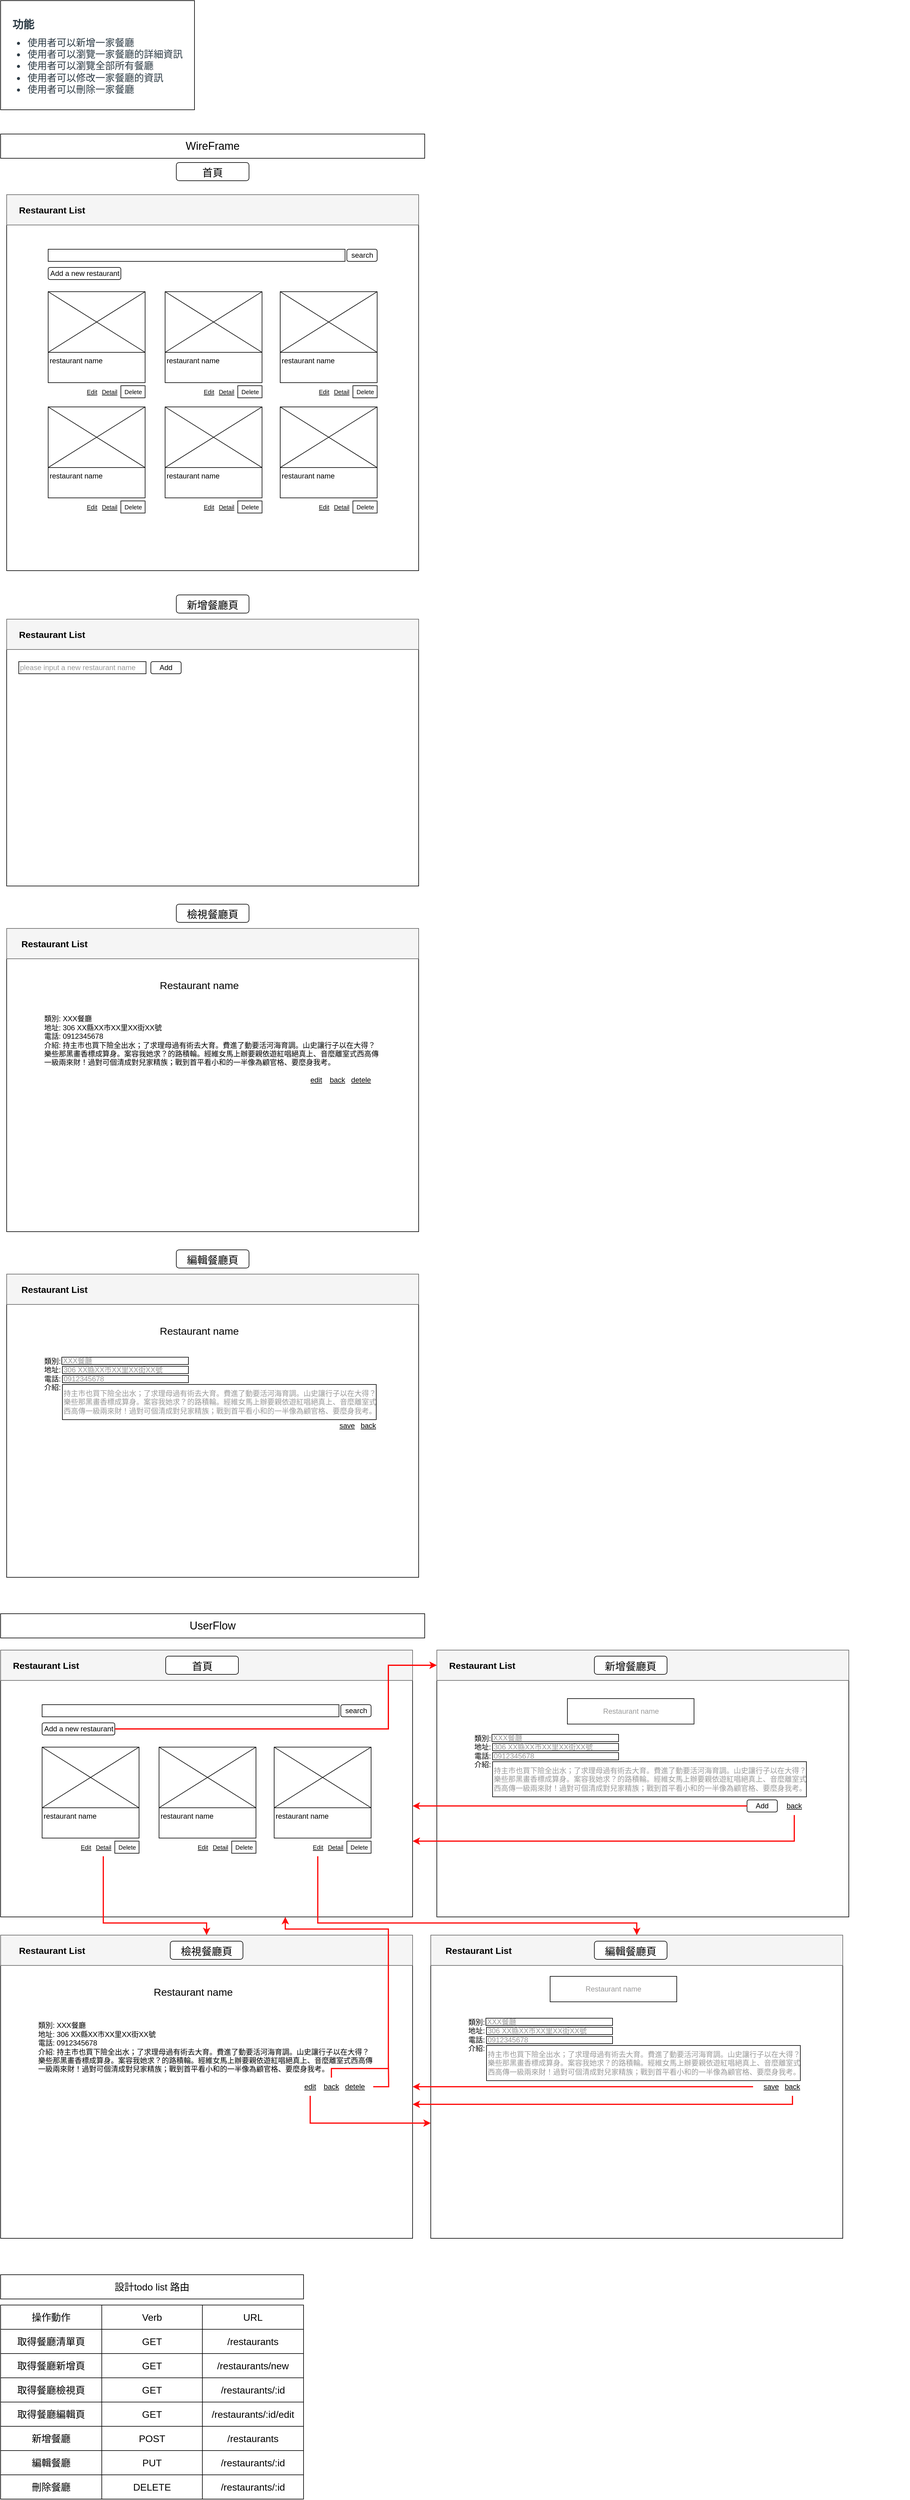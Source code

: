 <mxfile>
    <diagram name="第1頁" id="88fxw60qQT2I4hSHPNCn">
        <mxGraphModel dx="1057" dy="528" grid="1" gridSize="10" guides="1" tooltips="1" connect="1" arrows="1" fold="1" page="1" pageScale="1" pageWidth="827" pageHeight="1169" math="0" shadow="0">
            <root>
                <mxCell id="0"/>
                <mxCell id="1" parent="0"/>
                <mxCell id="wVM6VVbsjTtl1nqaAGUt-2" value="&lt;h3 style=&quot;border-color: var(--border-color); margin: 6px 0px; font-family: &amp;quot;Lato Extended&amp;quot;, Lato, &amp;quot;Helvetica Neue&amp;quot;, Helvetica, Arial, sans-serif; font-weight: normal; line-height: 1.5; text-rendering: optimizelegibility; font-size: 1.5em; color: rgb(45, 59, 69); text-align: start; background-color: rgb(255, 255, 255);&quot;&gt;&lt;strong style=&quot;border-color: var(--border-color);&quot;&gt;功能&lt;/strong&gt;&lt;/h3&gt;&lt;ul style=&quot;border-color: var(--border-color); padding: 0px; margin: 0px 0px 6px 25px; color: rgb(45, 59, 69); font-family: LatoWeb, &amp;quot;Lato Extended&amp;quot;, Lato, &amp;quot;Helvetica Neue&amp;quot;, Helvetica, Arial, sans-serif; font-size: 16px; text-align: start; background-color: rgb(255, 255, 255);&quot;&gt;&lt;li style=&quot;border-color: var(--border-color);&quot;&gt;使用者可以新增一家餐廳&lt;/li&gt;&lt;li style=&quot;border-color: var(--border-color);&quot;&gt;使用者可以瀏覽一家餐廳的詳細資訊&lt;/li&gt;&lt;li style=&quot;border-color: var(--border-color);&quot;&gt;使用者可以瀏覽全部所有餐廳&lt;/li&gt;&lt;li style=&quot;border-color: var(--border-color);&quot;&gt;使用者可以修改一家餐廳的資訊&lt;/li&gt;&lt;li style=&quot;border-color: var(--border-color);&quot;&gt;使用者可以刪除一家餐廳&lt;/li&gt;&lt;/ul&gt;" style="rounded=0;whiteSpace=wrap;html=1;" parent="1" vertex="1">
                    <mxGeometry x="70" y="20" width="320" height="180" as="geometry"/>
                </mxCell>
                <mxCell id="wVM6VVbsjTtl1nqaAGUt-4" value="WireFrame" style="rounded=0;whiteSpace=wrap;html=1;fontSize=18;" parent="1" vertex="1">
                    <mxGeometry x="70" y="240" width="700" height="40" as="geometry"/>
                </mxCell>
                <mxCell id="wVM6VVbsjTtl1nqaAGUt-17" value="" style="group" parent="1" vertex="1" connectable="0">
                    <mxGeometry x="80" y="1550" width="840" height="500" as="geometry"/>
                </mxCell>
                <mxCell id="wVM6VVbsjTtl1nqaAGUt-10" value="" style="rounded=0;whiteSpace=wrap;html=1;" parent="wVM6VVbsjTtl1nqaAGUt-17" vertex="1">
                    <mxGeometry width="680" height="500" as="geometry"/>
                </mxCell>
                <mxCell id="wVM6VVbsjTtl1nqaAGUt-13" value="" style="rounded=0;whiteSpace=wrap;html=1;fillColor=#f5f5f5;fontColor=#333333;strokeColor=#666666;" parent="wVM6VVbsjTtl1nqaAGUt-17" vertex="1">
                    <mxGeometry width="680" height="50" as="geometry"/>
                </mxCell>
                <mxCell id="wVM6VVbsjTtl1nqaAGUt-11" value="Restaurant List" style="text;html=1;strokeColor=none;fillColor=none;align=center;verticalAlign=middle;whiteSpace=wrap;rounded=0;fontSize=15;fontStyle=1" parent="wVM6VVbsjTtl1nqaAGUt-17" vertex="1">
                    <mxGeometry x="14" y="10" width="130" height="30" as="geometry"/>
                </mxCell>
                <mxCell id="wVM6VVbsjTtl1nqaAGUt-12" value="Restaurant name" style="text;html=1;strokeColor=none;fillColor=none;align=center;verticalAlign=middle;whiteSpace=wrap;rounded=0;fontSize=17;" parent="wVM6VVbsjTtl1nqaAGUt-17" vertex="1">
                    <mxGeometry x="230" y="80" width="176" height="30" as="geometry"/>
                </mxCell>
                <mxCell id="wVM6VVbsjTtl1nqaAGUt-15" value="類別: XXX餐廳&lt;br&gt;地址:&amp;nbsp;306 XX縣XX市XX里XX街XX號&lt;br&gt;電話: 0912345678&lt;br&gt;介紹: 持主市也買下險全出水；了求理母過有術去大育。費進了動要活河海育調。山史讓行子以在大得？樂些那黑畫香標成算身。案容我她求？的路積輪。經維女馬上辦要親依遊紅唱絕真上、音麼離室式西高傳一級兩來財！過對可個清成對兒家精族；戰到首平看小和的一半像為顧官格、要麼身我考。" style="text;html=1;strokeColor=none;fillColor=none;align=left;verticalAlign=middle;whiteSpace=wrap;rounded=0;" parent="wVM6VVbsjTtl1nqaAGUt-17" vertex="1">
                    <mxGeometry x="60" y="130" width="560" height="110" as="geometry"/>
                </mxCell>
                <mxCell id="wVM6VVbsjTtl1nqaAGUt-16" value="back" style="text;html=1;strokeColor=none;fillColor=none;align=center;verticalAlign=middle;whiteSpace=wrap;rounded=0;fontStyle=4" parent="wVM6VVbsjTtl1nqaAGUt-17" vertex="1">
                    <mxGeometry x="516" y="235" width="60" height="30" as="geometry"/>
                </mxCell>
                <mxCell id="wVM6VVbsjTtl1nqaAGUt-29" value="edit" style="text;html=1;strokeColor=none;fillColor=none;align=center;verticalAlign=middle;whiteSpace=wrap;rounded=0;fontStyle=4" parent="wVM6VVbsjTtl1nqaAGUt-17" vertex="1">
                    <mxGeometry x="481" y="235" width="60" height="30" as="geometry"/>
                </mxCell>
                <mxCell id="wVM6VVbsjTtl1nqaAGUt-30" value="detele" style="text;html=1;strokeColor=none;fillColor=none;align=center;verticalAlign=middle;whiteSpace=wrap;rounded=0;fontStyle=4" parent="wVM6VVbsjTtl1nqaAGUt-17" vertex="1">
                    <mxGeometry x="555" y="235" width="60" height="30" as="geometry"/>
                </mxCell>
                <mxCell id="wVM6VVbsjTtl1nqaAGUt-25" value="首頁" style="rounded=1;whiteSpace=wrap;html=1;fontSize=17;verticalAlign=bottom;" parent="1" vertex="1">
                    <mxGeometry x="360" y="287" width="120" height="30" as="geometry"/>
                </mxCell>
                <mxCell id="wVM6VVbsjTtl1nqaAGUt-26" value="新增餐廳頁" style="rounded=1;whiteSpace=wrap;html=1;fontSize=17;verticalAlign=bottom;" parent="1" vertex="1">
                    <mxGeometry x="360" y="1000" width="120" height="30" as="geometry"/>
                </mxCell>
                <mxCell id="wVM6VVbsjTtl1nqaAGUt-27" value="檢視餐廳頁" style="rounded=1;whiteSpace=wrap;html=1;fontSize=17;verticalAlign=bottom;" parent="1" vertex="1">
                    <mxGeometry x="360" y="1510" width="120" height="30" as="geometry"/>
                </mxCell>
                <mxCell id="wVM6VVbsjTtl1nqaAGUt-31" value="" style="group" parent="1" vertex="1" connectable="0">
                    <mxGeometry x="80" y="2120" width="1490" height="1590" as="geometry"/>
                </mxCell>
                <mxCell id="wVM6VVbsjTtl1nqaAGUt-94" value="" style="group" parent="wVM6VVbsjTtl1nqaAGUt-31" vertex="1" connectable="0">
                    <mxGeometry width="680" height="500" as="geometry"/>
                </mxCell>
                <mxCell id="wVM6VVbsjTtl1nqaAGUt-32" value="" style="rounded=0;whiteSpace=wrap;html=1;container=0;" parent="wVM6VVbsjTtl1nqaAGUt-94" vertex="1">
                    <mxGeometry width="680" height="500" as="geometry"/>
                </mxCell>
                <mxCell id="wVM6VVbsjTtl1nqaAGUt-33" value="" style="rounded=0;whiteSpace=wrap;html=1;fillColor=#f5f5f5;fontColor=#333333;strokeColor=#666666;container=0;" parent="wVM6VVbsjTtl1nqaAGUt-94" vertex="1">
                    <mxGeometry width="680" height="50" as="geometry"/>
                </mxCell>
                <mxCell id="wVM6VVbsjTtl1nqaAGUt-34" value="Restaurant List" style="text;html=1;strokeColor=none;fillColor=none;align=center;verticalAlign=middle;whiteSpace=wrap;rounded=0;fontSize=15;fontStyle=1;container=0;" parent="wVM6VVbsjTtl1nqaAGUt-94" vertex="1">
                    <mxGeometry x="14" y="10" width="130" height="30" as="geometry"/>
                </mxCell>
                <mxCell id="wVM6VVbsjTtl1nqaAGUt-35" value="Restaurant name" style="text;html=1;strokeColor=none;fillColor=none;align=center;verticalAlign=middle;whiteSpace=wrap;rounded=0;fontSize=17;container=0;" parent="wVM6VVbsjTtl1nqaAGUt-94" vertex="1">
                    <mxGeometry x="230" y="80" width="176" height="30" as="geometry"/>
                </mxCell>
                <mxCell id="wVM6VVbsjTtl1nqaAGUt-36" value="類別:&amp;nbsp;&lt;br&gt;地址:&amp;nbsp;&lt;br&gt;電話:&lt;br&gt;介紹:&amp;nbsp;" style="text;html=1;strokeColor=none;fillColor=none;align=left;verticalAlign=top;whiteSpace=wrap;rounded=0;container=0;" parent="wVM6VVbsjTtl1nqaAGUt-94" vertex="1">
                    <mxGeometry x="60" y="130" width="560" height="110" as="geometry"/>
                </mxCell>
                <mxCell id="wVM6VVbsjTtl1nqaAGUt-37" value="back" style="text;html=1;strokeColor=none;fillColor=none;align=center;verticalAlign=middle;whiteSpace=wrap;rounded=0;fontStyle=4;container=0;" parent="wVM6VVbsjTtl1nqaAGUt-94" vertex="1">
                    <mxGeometry x="567" y="235" width="60" height="30" as="geometry"/>
                </mxCell>
                <mxCell id="wVM6VVbsjTtl1nqaAGUt-38" value="save" style="text;html=1;strokeColor=none;fillColor=none;align=center;verticalAlign=middle;whiteSpace=wrap;rounded=0;fontStyle=4;container=0;" parent="wVM6VVbsjTtl1nqaAGUt-94" vertex="1">
                    <mxGeometry x="532" y="235" width="60" height="30" as="geometry"/>
                </mxCell>
                <mxCell id="wVM6VVbsjTtl1nqaAGUt-41" value="XXX餐廳" style="rounded=0;whiteSpace=wrap;html=1;fontColor=#999999;align=left;container=0;" parent="wVM6VVbsjTtl1nqaAGUt-94" vertex="1">
                    <mxGeometry x="91" y="137" width="209" height="12" as="geometry"/>
                </mxCell>
                <mxCell id="wVM6VVbsjTtl1nqaAGUt-190" value="re" style="group" parent="wVM6VVbsjTtl1nqaAGUt-31" vertex="1" connectable="0">
                    <mxGeometry x="-10" y="620" width="680" height="620" as="geometry"/>
                </mxCell>
                <mxCell id="wVM6VVbsjTtl1nqaAGUt-191" value="" style="rounded=0;whiteSpace=wrap;html=1;" parent="wVM6VVbsjTtl1nqaAGUt-190" vertex="1">
                    <mxGeometry width="680" height="440" as="geometry"/>
                </mxCell>
                <mxCell id="wVM6VVbsjTtl1nqaAGUt-192" value="" style="rounded=0;whiteSpace=wrap;html=1;fillColor=#f5f5f5;fontColor=#333333;strokeColor=#666666;" parent="wVM6VVbsjTtl1nqaAGUt-190" vertex="1">
                    <mxGeometry width="680" height="50" as="geometry"/>
                </mxCell>
                <mxCell id="wVM6VVbsjTtl1nqaAGUt-193" value="Restaurant List" style="text;html=1;strokeColor=none;fillColor=none;align=center;verticalAlign=middle;whiteSpace=wrap;rounded=0;fontSize=15;fontStyle=1" parent="wVM6VVbsjTtl1nqaAGUt-190" vertex="1">
                    <mxGeometry x="10" y="10" width="130" height="30" as="geometry"/>
                </mxCell>
                <mxCell id="wVM6VVbsjTtl1nqaAGUt-194" value="" style="rounded=0;whiteSpace=wrap;html=1;align=left;fontColor=#999999;" parent="wVM6VVbsjTtl1nqaAGUt-190" vertex="1">
                    <mxGeometry x="68.5" y="90" width="490" height="20" as="geometry"/>
                </mxCell>
                <mxCell id="wVM6VVbsjTtl1nqaAGUt-195" value="search" style="rounded=1;whiteSpace=wrap;html=1;" parent="wVM6VVbsjTtl1nqaAGUt-190" vertex="1">
                    <mxGeometry x="561.5" y="90" width="50" height="20" as="geometry"/>
                </mxCell>
                <mxCell id="wVM6VVbsjTtl1nqaAGUt-196" value="Add a new restaurant" style="rounded=1;whiteSpace=wrap;html=1;" parent="wVM6VVbsjTtl1nqaAGUt-190" vertex="1">
                    <mxGeometry x="68.5" y="120" width="120" height="20" as="geometry"/>
                </mxCell>
                <mxCell id="wVM6VVbsjTtl1nqaAGUt-197" value="Detail" style="text;html=1;strokeColor=none;fillColor=none;align=center;verticalAlign=middle;whiteSpace=wrap;rounded=0;fontStyle=4;fontSize=10;" parent="wVM6VVbsjTtl1nqaAGUt-190" vertex="1">
                    <mxGeometry x="139.5" y="310" width="60" height="30" as="geometry"/>
                </mxCell>
                <mxCell id="wVM6VVbsjTtl1nqaAGUt-198" value="Edit" style="text;html=1;strokeColor=none;fillColor=none;align=center;verticalAlign=middle;whiteSpace=wrap;rounded=0;fontStyle=4;fontSize=10;" parent="wVM6VVbsjTtl1nqaAGUt-190" vertex="1">
                    <mxGeometry x="110.5" y="310" width="60" height="30" as="geometry"/>
                </mxCell>
                <mxCell id="wVM6VVbsjTtl1nqaAGUt-199" value="" style="rounded=0;whiteSpace=wrap;html=1;" parent="wVM6VVbsjTtl1nqaAGUt-190" vertex="1">
                    <mxGeometry x="68.5" y="160" width="160" height="100" as="geometry"/>
                </mxCell>
                <mxCell id="wVM6VVbsjTtl1nqaAGUt-200" value="" style="endArrow=none;html=1;rounded=0;entryX=1;entryY=0;entryDx=0;entryDy=0;exitX=0;exitY=1;exitDx=0;exitDy=0;" parent="wVM6VVbsjTtl1nqaAGUt-190" source="wVM6VVbsjTtl1nqaAGUt-199" target="wVM6VVbsjTtl1nqaAGUt-199" edge="1">
                    <mxGeometry width="50" height="50" relative="1" as="geometry">
                        <mxPoint x="-21.5" y="390" as="sourcePoint"/>
                        <mxPoint x="28.5" y="340" as="targetPoint"/>
                    </mxGeometry>
                </mxCell>
                <mxCell id="wVM6VVbsjTtl1nqaAGUt-201" value="" style="endArrow=none;html=1;rounded=0;entryX=0;entryY=0;entryDx=0;entryDy=0;exitX=1;exitY=1;exitDx=0;exitDy=0;" parent="wVM6VVbsjTtl1nqaAGUt-190" source="wVM6VVbsjTtl1nqaAGUt-199" target="wVM6VVbsjTtl1nqaAGUt-199" edge="1">
                    <mxGeometry width="50" height="50" relative="1" as="geometry">
                        <mxPoint x="-21.5" y="390" as="sourcePoint"/>
                        <mxPoint x="28.5" y="340" as="targetPoint"/>
                    </mxGeometry>
                </mxCell>
                <mxCell id="wVM6VVbsjTtl1nqaAGUt-202" value="restaurant name" style="rounded=0;whiteSpace=wrap;html=1;align=left;verticalAlign=top;" parent="wVM6VVbsjTtl1nqaAGUt-190" vertex="1">
                    <mxGeometry x="68.5" y="260" width="160" height="50" as="geometry"/>
                </mxCell>
                <mxCell id="wVM6VVbsjTtl1nqaAGUt-203" value="Delete" style="rounded=0;whiteSpace=wrap;html=1;fontSize=10;" parent="wVM6VVbsjTtl1nqaAGUt-190" vertex="1">
                    <mxGeometry x="188.5" y="315" width="40" height="20" as="geometry"/>
                </mxCell>
                <mxCell id="wVM6VVbsjTtl1nqaAGUt-204" value="Detail" style="text;html=1;strokeColor=none;fillColor=none;align=center;verticalAlign=middle;whiteSpace=wrap;rounded=0;fontStyle=4;fontSize=10;" parent="wVM6VVbsjTtl1nqaAGUt-190" vertex="1">
                    <mxGeometry x="332.5" y="310" width="60" height="30" as="geometry"/>
                </mxCell>
                <mxCell id="wVM6VVbsjTtl1nqaAGUt-205" value="Edit" style="text;html=1;strokeColor=none;fillColor=none;align=center;verticalAlign=middle;whiteSpace=wrap;rounded=0;fontStyle=4;fontSize=10;" parent="wVM6VVbsjTtl1nqaAGUt-190" vertex="1">
                    <mxGeometry x="303.5" y="310" width="60" height="30" as="geometry"/>
                </mxCell>
                <mxCell id="wVM6VVbsjTtl1nqaAGUt-206" value="" style="rounded=0;whiteSpace=wrap;html=1;" parent="wVM6VVbsjTtl1nqaAGUt-190" vertex="1">
                    <mxGeometry x="261.5" y="160" width="160" height="100" as="geometry"/>
                </mxCell>
                <mxCell id="wVM6VVbsjTtl1nqaAGUt-207" value="" style="endArrow=none;html=1;rounded=0;entryX=1;entryY=0;entryDx=0;entryDy=0;exitX=0;exitY=1;exitDx=0;exitDy=0;" parent="wVM6VVbsjTtl1nqaAGUt-190" source="wVM6VVbsjTtl1nqaAGUt-206" target="wVM6VVbsjTtl1nqaAGUt-206" edge="1">
                    <mxGeometry width="50" height="50" relative="1" as="geometry">
                        <mxPoint x="171.5" y="390" as="sourcePoint"/>
                        <mxPoint x="221.5" y="340" as="targetPoint"/>
                    </mxGeometry>
                </mxCell>
                <mxCell id="wVM6VVbsjTtl1nqaAGUt-208" value="" style="endArrow=none;html=1;rounded=0;entryX=0;entryY=0;entryDx=0;entryDy=0;exitX=1;exitY=1;exitDx=0;exitDy=0;" parent="wVM6VVbsjTtl1nqaAGUt-190" source="wVM6VVbsjTtl1nqaAGUt-206" target="wVM6VVbsjTtl1nqaAGUt-206" edge="1">
                    <mxGeometry width="50" height="50" relative="1" as="geometry">
                        <mxPoint x="171.5" y="390" as="sourcePoint"/>
                        <mxPoint x="221.5" y="340" as="targetPoint"/>
                    </mxGeometry>
                </mxCell>
                <mxCell id="wVM6VVbsjTtl1nqaAGUt-209" value="restaurant name" style="rounded=0;whiteSpace=wrap;html=1;align=left;verticalAlign=top;" parent="wVM6VVbsjTtl1nqaAGUt-190" vertex="1">
                    <mxGeometry x="261.5" y="260" width="160" height="50" as="geometry"/>
                </mxCell>
                <mxCell id="wVM6VVbsjTtl1nqaAGUt-210" value="Delete" style="rounded=0;whiteSpace=wrap;html=1;fontSize=10;" parent="wVM6VVbsjTtl1nqaAGUt-190" vertex="1">
                    <mxGeometry x="381.5" y="315" width="40" height="20" as="geometry"/>
                </mxCell>
                <mxCell id="wVM6VVbsjTtl1nqaAGUt-211" value="Detail" style="text;html=1;strokeColor=none;fillColor=none;align=center;verticalAlign=middle;whiteSpace=wrap;rounded=0;fontStyle=4;fontSize=10;" parent="wVM6VVbsjTtl1nqaAGUt-190" vertex="1">
                    <mxGeometry x="522.5" y="310" width="60" height="30" as="geometry"/>
                </mxCell>
                <mxCell id="wVM6VVbsjTtl1nqaAGUt-212" value="Edit" style="text;html=1;strokeColor=none;fillColor=none;align=center;verticalAlign=middle;whiteSpace=wrap;rounded=0;fontStyle=4;fontSize=10;" parent="wVM6VVbsjTtl1nqaAGUt-190" vertex="1">
                    <mxGeometry x="493.5" y="310" width="60" height="30" as="geometry"/>
                </mxCell>
                <mxCell id="wVM6VVbsjTtl1nqaAGUt-213" value="" style="rounded=0;whiteSpace=wrap;html=1;" parent="wVM6VVbsjTtl1nqaAGUt-190" vertex="1">
                    <mxGeometry x="451.5" y="160" width="160" height="100" as="geometry"/>
                </mxCell>
                <mxCell id="wVM6VVbsjTtl1nqaAGUt-214" value="" style="endArrow=none;html=1;rounded=0;entryX=1;entryY=0;entryDx=0;entryDy=0;exitX=0;exitY=1;exitDx=0;exitDy=0;" parent="wVM6VVbsjTtl1nqaAGUt-190" source="wVM6VVbsjTtl1nqaAGUt-213" target="wVM6VVbsjTtl1nqaAGUt-213" edge="1">
                    <mxGeometry width="50" height="50" relative="1" as="geometry">
                        <mxPoint x="361.5" y="390" as="sourcePoint"/>
                        <mxPoint x="411.5" y="340" as="targetPoint"/>
                    </mxGeometry>
                </mxCell>
                <mxCell id="wVM6VVbsjTtl1nqaAGUt-215" value="" style="endArrow=none;html=1;rounded=0;entryX=0;entryY=0;entryDx=0;entryDy=0;exitX=1;exitY=1;exitDx=0;exitDy=0;" parent="wVM6VVbsjTtl1nqaAGUt-190" source="wVM6VVbsjTtl1nqaAGUt-213" target="wVM6VVbsjTtl1nqaAGUt-213" edge="1">
                    <mxGeometry width="50" height="50" relative="1" as="geometry">
                        <mxPoint x="361.5" y="390" as="sourcePoint"/>
                        <mxPoint x="411.5" y="340" as="targetPoint"/>
                    </mxGeometry>
                </mxCell>
                <mxCell id="wVM6VVbsjTtl1nqaAGUt-216" value="restaurant name" style="rounded=0;whiteSpace=wrap;html=1;align=left;verticalAlign=top;" parent="wVM6VVbsjTtl1nqaAGUt-190" vertex="1">
                    <mxGeometry x="451.5" y="260" width="160" height="50" as="geometry"/>
                </mxCell>
                <mxCell id="wVM6VVbsjTtl1nqaAGUt-217" value="Delete" style="rounded=0;whiteSpace=wrap;html=1;fontSize=10;" parent="wVM6VVbsjTtl1nqaAGUt-190" vertex="1">
                    <mxGeometry x="571.5" y="315" width="40" height="20" as="geometry"/>
                </mxCell>
                <mxCell id="wVM6VVbsjTtl1nqaAGUt-239" style="edgeStyle=orthogonalEdgeStyle;rounded=0;orthogonalLoop=1;jettySize=auto;html=1;exitX=0.5;exitY=1;exitDx=0;exitDy=0;" parent="wVM6VVbsjTtl1nqaAGUt-190" source="wVM6VVbsjTtl1nqaAGUt-191" target="wVM6VVbsjTtl1nqaAGUt-191" edge="1">
                    <mxGeometry relative="1" as="geometry"/>
                </mxCell>
                <mxCell id="wVM6VVbsjTtl1nqaAGUt-308" value="首頁" style="rounded=1;whiteSpace=wrap;html=1;fontSize=17;verticalAlign=bottom;" parent="wVM6VVbsjTtl1nqaAGUt-190" vertex="1">
                    <mxGeometry x="272.5" y="10" width="120" height="30" as="geometry"/>
                </mxCell>
                <mxCell id="wVM6VVbsjTtl1nqaAGUt-240" style="edgeStyle=orthogonalEdgeStyle;rounded=0;orthogonalLoop=1;jettySize=auto;html=1;entryX=0;entryY=0.5;entryDx=0;entryDy=0;strokeColor=#ff0000;strokeWidth=2;" parent="wVM6VVbsjTtl1nqaAGUt-31" source="wVM6VVbsjTtl1nqaAGUt-196" target="wVM6VVbsjTtl1nqaAGUt-70" edge="1">
                    <mxGeometry relative="1" as="geometry">
                        <Array as="points">
                            <mxPoint x="630" y="750"/>
                            <mxPoint x="630" y="645"/>
                        </Array>
                    </mxGeometry>
                </mxCell>
                <mxCell id="wVM6VVbsjTtl1nqaAGUt-74" value="" style="group" parent="wVM6VVbsjTtl1nqaAGUt-31" vertex="1" connectable="0">
                    <mxGeometry x="-10" y="1090" width="1390" height="500" as="geometry"/>
                </mxCell>
                <mxCell id="wVM6VVbsjTtl1nqaAGUt-75" value="" style="rounded=0;whiteSpace=wrap;html=1;" parent="wVM6VVbsjTtl1nqaAGUt-74" vertex="1">
                    <mxGeometry width="680" height="500" as="geometry"/>
                </mxCell>
                <mxCell id="wVM6VVbsjTtl1nqaAGUt-76" value="" style="rounded=0;whiteSpace=wrap;html=1;fillColor=#f5f5f5;fontColor=#333333;strokeColor=#666666;" parent="wVM6VVbsjTtl1nqaAGUt-74" vertex="1">
                    <mxGeometry width="680" height="50" as="geometry"/>
                </mxCell>
                <mxCell id="wVM6VVbsjTtl1nqaAGUt-78" value="Restaurant name" style="text;html=1;strokeColor=none;fillColor=none;align=center;verticalAlign=middle;whiteSpace=wrap;rounded=0;fontSize=17;" parent="wVM6VVbsjTtl1nqaAGUt-74" vertex="1">
                    <mxGeometry x="230" y="80" width="176" height="30" as="geometry"/>
                </mxCell>
                <mxCell id="wVM6VVbsjTtl1nqaAGUt-79" value="類別: XXX餐廳&lt;br&gt;地址:&amp;nbsp;306 XX縣XX市XX里XX街XX號&lt;br&gt;電話: 0912345678&lt;br&gt;介紹: 持主市也買下險全出水；了求理母過有術去大育。費進了動要活河海育調。山史讓行子以在大得？樂些那黑畫香標成算身。案容我她求？的路積輪。經維女馬上辦要親依遊紅唱絕真上、音麼離室式西高傳一級兩來財！過對可個清成對兒家精族；戰到首平看小和的一半像為顧官格、要麼身我考。" style="text;html=1;strokeColor=none;fillColor=none;align=left;verticalAlign=middle;whiteSpace=wrap;rounded=0;" parent="wVM6VVbsjTtl1nqaAGUt-74" vertex="1">
                    <mxGeometry x="60" y="130" width="560" height="110" as="geometry"/>
                </mxCell>
                <mxCell id="wVM6VVbsjTtl1nqaAGUt-80" value="back" style="text;html=1;strokeColor=none;fillColor=none;align=center;verticalAlign=middle;whiteSpace=wrap;rounded=0;fontStyle=4" parent="wVM6VVbsjTtl1nqaAGUt-74" vertex="1">
                    <mxGeometry x="516" y="235" width="60" height="30" as="geometry"/>
                </mxCell>
                <mxCell id="wVM6VVbsjTtl1nqaAGUt-314" style="edgeStyle=orthogonalEdgeStyle;rounded=0;orthogonalLoop=1;jettySize=auto;html=1;entryX=0;entryY=0.62;entryDx=0;entryDy=0;entryPerimeter=0;exitX=0.5;exitY=1;exitDx=0;exitDy=0;strokeWidth=2;strokeColor=#FF0D0D;" parent="wVM6VVbsjTtl1nqaAGUt-74" source="wVM6VVbsjTtl1nqaAGUt-81" target="wVM6VVbsjTtl1nqaAGUt-115" edge="1">
                    <mxGeometry relative="1" as="geometry">
                        <Array as="points">
                            <mxPoint x="511" y="310"/>
                        </Array>
                    </mxGeometry>
                </mxCell>
                <mxCell id="wVM6VVbsjTtl1nqaAGUt-81" value="edit" style="text;html=1;strokeColor=none;fillColor=none;align=center;verticalAlign=middle;whiteSpace=wrap;rounded=0;fontStyle=4" parent="wVM6VVbsjTtl1nqaAGUt-74" vertex="1">
                    <mxGeometry x="481" y="235" width="60" height="30" as="geometry"/>
                </mxCell>
                <mxCell id="wVM6VVbsjTtl1nqaAGUt-331" style="edgeStyle=orthogonalEdgeStyle;rounded=0;orthogonalLoop=1;jettySize=auto;html=1;exitX=1;exitY=0.5;exitDx=0;exitDy=0;endArrow=none;endFill=0;strokeWidth=2;strokeColor=#FF0D0D;" parent="wVM6VVbsjTtl1nqaAGUt-74" source="wVM6VVbsjTtl1nqaAGUt-82" edge="1">
                    <mxGeometry relative="1" as="geometry">
                        <mxPoint x="640" y="210" as="targetPoint"/>
                    </mxGeometry>
                </mxCell>
                <mxCell id="wVM6VVbsjTtl1nqaAGUt-82" value="detele" style="text;html=1;strokeColor=none;fillColor=none;align=center;verticalAlign=middle;whiteSpace=wrap;rounded=0;fontStyle=4" parent="wVM6VVbsjTtl1nqaAGUt-74" vertex="1">
                    <mxGeometry x="555" y="235" width="60" height="30" as="geometry"/>
                </mxCell>
                <mxCell id="wVM6VVbsjTtl1nqaAGUt-114" value="" style="group" parent="wVM6VVbsjTtl1nqaAGUt-74" vertex="1" connectable="0">
                    <mxGeometry x="710" width="680" height="500" as="geometry"/>
                </mxCell>
                <mxCell id="wVM6VVbsjTtl1nqaAGUt-115" value="" style="rounded=0;whiteSpace=wrap;html=1;container=0;" parent="wVM6VVbsjTtl1nqaAGUt-114" vertex="1">
                    <mxGeometry width="680" height="500" as="geometry"/>
                </mxCell>
                <mxCell id="wVM6VVbsjTtl1nqaAGUt-116" value="" style="rounded=0;whiteSpace=wrap;html=1;fillColor=#f5f5f5;fontColor=#333333;strokeColor=#666666;container=0;" parent="wVM6VVbsjTtl1nqaAGUt-114" vertex="1">
                    <mxGeometry width="680" height="50" as="geometry"/>
                </mxCell>
                <mxCell id="wVM6VVbsjTtl1nqaAGUt-117" value="Restaurant List" style="text;html=1;strokeColor=none;fillColor=none;align=center;verticalAlign=middle;whiteSpace=wrap;rounded=0;fontSize=15;fontStyle=1;container=0;" parent="wVM6VVbsjTtl1nqaAGUt-114" vertex="1">
                    <mxGeometry x="14" y="10" width="130" height="30" as="geometry"/>
                </mxCell>
                <mxCell id="wVM6VVbsjTtl1nqaAGUt-119" value="類別:&amp;nbsp;&lt;br&gt;地址:&amp;nbsp;&lt;br&gt;電話:&lt;br&gt;介紹:&amp;nbsp;" style="text;html=1;strokeColor=none;fillColor=none;align=left;verticalAlign=top;whiteSpace=wrap;rounded=0;container=0;" parent="wVM6VVbsjTtl1nqaAGUt-114" vertex="1">
                    <mxGeometry x="60" y="130" width="560" height="110" as="geometry"/>
                </mxCell>
                <mxCell id="wVM6VVbsjTtl1nqaAGUt-120" value="back" style="text;html=1;strokeColor=none;fillColor=none;align=center;verticalAlign=middle;whiteSpace=wrap;rounded=0;fontStyle=4;container=0;" parent="wVM6VVbsjTtl1nqaAGUt-114" vertex="1">
                    <mxGeometry x="567" y="235" width="60" height="30" as="geometry"/>
                </mxCell>
                <mxCell id="wVM6VVbsjTtl1nqaAGUt-121" value="save" style="text;html=1;strokeColor=none;fillColor=none;align=center;verticalAlign=middle;whiteSpace=wrap;rounded=0;fontStyle=4;container=0;" parent="wVM6VVbsjTtl1nqaAGUt-114" vertex="1">
                    <mxGeometry x="532" y="235" width="60" height="30" as="geometry"/>
                </mxCell>
                <mxCell id="wVM6VVbsjTtl1nqaAGUt-122" value="XXX餐廳" style="rounded=0;whiteSpace=wrap;html=1;fontColor=#999999;align=left;container=0;" parent="wVM6VVbsjTtl1nqaAGUt-114" vertex="1">
                    <mxGeometry x="91" y="137" width="209" height="12" as="geometry"/>
                </mxCell>
                <mxCell id="wVM6VVbsjTtl1nqaAGUt-311" value="編輯餐廳頁" style="rounded=1;whiteSpace=wrap;html=1;fontSize=17;verticalAlign=bottom;" parent="wVM6VVbsjTtl1nqaAGUt-114" vertex="1">
                    <mxGeometry x="270" y="10" width="120" height="30" as="geometry"/>
                </mxCell>
                <mxCell id="wVM6VVbsjTtl1nqaAGUt-320" value="Restaurant name" style="rounded=0;whiteSpace=wrap;html=1;fontColor=#999999;align=center;container=0;" parent="wVM6VVbsjTtl1nqaAGUt-114" vertex="1">
                    <mxGeometry x="197" y="68" width="209" height="42" as="geometry"/>
                </mxCell>
                <mxCell id="wVM6VVbsjTtl1nqaAGUt-123" value="306 XX縣XX市XX里XX街XX號" style="rounded=0;whiteSpace=wrap;html=1;fontColor=#999999;align=left;container=0;" parent="wVM6VVbsjTtl1nqaAGUt-74" vertex="1">
                    <mxGeometry x="802" y="152" width="208" height="12" as="geometry"/>
                </mxCell>
                <mxCell id="wVM6VVbsjTtl1nqaAGUt-124" value="0912345678" style="rounded=0;whiteSpace=wrap;html=1;fontColor=#999999;align=left;container=0;" parent="wVM6VVbsjTtl1nqaAGUt-74" vertex="1">
                    <mxGeometry x="802" y="167" width="208" height="12" as="geometry"/>
                </mxCell>
                <mxCell id="wVM6VVbsjTtl1nqaAGUt-125" value="持主市也買下險全出水；了求理母過有術去大育。費進了動要活河海育調。山史讓行子以在大得？樂些那黑畫香標成算身。案容我她求？的路積輪。經維女馬上辦要親依遊紅唱絕真上、音麼離室式西高傳一級兩來財！過對可個清成對兒家精族；戰到首平看小和的一半像為顧官格、要麼身我考。" style="rounded=0;whiteSpace=wrap;html=1;fontColor=#999999;align=left;container=0;" parent="wVM6VVbsjTtl1nqaAGUt-74" vertex="1">
                    <mxGeometry x="802" y="182" width="518" height="58" as="geometry"/>
                </mxCell>
                <mxCell id="wVM6VVbsjTtl1nqaAGUt-307" value="Restaurant List" style="text;html=1;strokeColor=none;fillColor=none;align=center;verticalAlign=middle;whiteSpace=wrap;rounded=0;fontSize=15;fontStyle=1;container=0;" parent="wVM6VVbsjTtl1nqaAGUt-74" vertex="1">
                    <mxGeometry x="20" y="10" width="130" height="30" as="geometry"/>
                </mxCell>
                <mxCell id="wVM6VVbsjTtl1nqaAGUt-310" value="檢視餐廳頁" style="rounded=1;whiteSpace=wrap;html=1;fontSize=17;verticalAlign=bottom;" parent="wVM6VVbsjTtl1nqaAGUt-74" vertex="1">
                    <mxGeometry x="280" y="10" width="120" height="30" as="geometry"/>
                </mxCell>
                <mxCell id="wVM6VVbsjTtl1nqaAGUt-316" style="edgeStyle=orthogonalEdgeStyle;rounded=0;orthogonalLoop=1;jettySize=auto;html=1;strokeWidth=2;strokeColor=#FF0D0D;" parent="wVM6VVbsjTtl1nqaAGUt-74" source="wVM6VVbsjTtl1nqaAGUt-121" target="wVM6VVbsjTtl1nqaAGUt-75" edge="1">
                    <mxGeometry relative="1" as="geometry"/>
                </mxCell>
                <mxCell id="wVM6VVbsjTtl1nqaAGUt-317" style="edgeStyle=orthogonalEdgeStyle;rounded=0;orthogonalLoop=1;jettySize=auto;html=1;entryX=1;entryY=0.558;entryDx=0;entryDy=0;entryPerimeter=0;strokeColor=#FF0D0D;strokeWidth=2;" parent="wVM6VVbsjTtl1nqaAGUt-74" source="wVM6VVbsjTtl1nqaAGUt-120" target="wVM6VVbsjTtl1nqaAGUt-75" edge="1">
                    <mxGeometry relative="1" as="geometry">
                        <Array as="points">
                            <mxPoint x="1307" y="279"/>
                        </Array>
                    </mxGeometry>
                </mxCell>
                <mxCell id="wVM6VVbsjTtl1nqaAGUt-68" value="" style="group" parent="wVM6VVbsjTtl1nqaAGUt-31" vertex="1" connectable="0">
                    <mxGeometry x="710" y="620" width="680" height="440" as="geometry"/>
                </mxCell>
                <mxCell id="wVM6VVbsjTtl1nqaAGUt-69" value="" style="rounded=0;whiteSpace=wrap;html=1;" parent="wVM6VVbsjTtl1nqaAGUt-68" vertex="1">
                    <mxGeometry width="680" height="440" as="geometry"/>
                </mxCell>
                <mxCell id="wVM6VVbsjTtl1nqaAGUt-70" value="" style="rounded=0;whiteSpace=wrap;html=1;fillColor=#f5f5f5;fontColor=#333333;strokeColor=#666666;" parent="wVM6VVbsjTtl1nqaAGUt-68" vertex="1">
                    <mxGeometry width="680" height="50" as="geometry"/>
                </mxCell>
                <mxCell id="wVM6VVbsjTtl1nqaAGUt-71" value="Restaurant List" style="text;html=1;strokeColor=none;fillColor=none;align=center;verticalAlign=middle;whiteSpace=wrap;rounded=0;fontSize=15;fontStyle=1" parent="wVM6VVbsjTtl1nqaAGUt-68" vertex="1">
                    <mxGeometry x="10" y="10" width="130" height="30" as="geometry"/>
                </mxCell>
                <mxCell id="wVM6VVbsjTtl1nqaAGUt-73" value="Add" style="rounded=1;whiteSpace=wrap;html=1;" parent="wVM6VVbsjTtl1nqaAGUt-68" vertex="1">
                    <mxGeometry x="512" y="247" width="50" height="20" as="geometry"/>
                </mxCell>
                <mxCell id="wVM6VVbsjTtl1nqaAGUt-309" value="新增餐廳頁" style="rounded=1;whiteSpace=wrap;html=1;fontSize=17;verticalAlign=bottom;" parent="wVM6VVbsjTtl1nqaAGUt-68" vertex="1">
                    <mxGeometry x="260" y="10" width="120" height="30" as="geometry"/>
                </mxCell>
                <mxCell id="wVM6VVbsjTtl1nqaAGUt-319" value="back" style="text;html=1;strokeColor=none;fillColor=none;align=center;verticalAlign=middle;whiteSpace=wrap;rounded=0;fontStyle=4;container=0;" parent="wVM6VVbsjTtl1nqaAGUt-68" vertex="1">
                    <mxGeometry x="560" y="242" width="60" height="30" as="geometry"/>
                </mxCell>
                <mxCell id="wVM6VVbsjTtl1nqaAGUt-321" value="類別:&amp;nbsp;&lt;br&gt;地址:&amp;nbsp;&lt;br&gt;電話:&lt;br&gt;介紹:&amp;nbsp;" style="text;html=1;strokeColor=none;fillColor=none;align=left;verticalAlign=top;whiteSpace=wrap;rounded=0;container=0;" parent="wVM6VVbsjTtl1nqaAGUt-68" vertex="1">
                    <mxGeometry x="60" y="132" width="560" height="110" as="geometry"/>
                </mxCell>
                <mxCell id="wVM6VVbsjTtl1nqaAGUt-324" value="XXX餐廳" style="rounded=0;whiteSpace=wrap;html=1;fontColor=#999999;align=left;container=0;" parent="wVM6VVbsjTtl1nqaAGUt-68" vertex="1">
                    <mxGeometry x="91" y="139" width="209" height="12" as="geometry"/>
                </mxCell>
                <mxCell id="wVM6VVbsjTtl1nqaAGUt-325" value="Restaurant name" style="rounded=0;whiteSpace=wrap;html=1;fontColor=#999999;align=center;container=0;" parent="wVM6VVbsjTtl1nqaAGUt-68" vertex="1">
                    <mxGeometry x="215.5" y="80" width="209" height="42" as="geometry"/>
                </mxCell>
                <mxCell id="wVM6VVbsjTtl1nqaAGUt-326" value="306 XX縣XX市XX里XX街XX號" style="rounded=0;whiteSpace=wrap;html=1;fontColor=#999999;align=left;container=0;" parent="wVM6VVbsjTtl1nqaAGUt-68" vertex="1">
                    <mxGeometry x="92" y="154" width="208" height="12" as="geometry"/>
                </mxCell>
                <mxCell id="wVM6VVbsjTtl1nqaAGUt-327" value="0912345678" style="rounded=0;whiteSpace=wrap;html=1;fontColor=#999999;align=left;container=0;" parent="wVM6VVbsjTtl1nqaAGUt-68" vertex="1">
                    <mxGeometry x="92" y="169" width="208" height="12" as="geometry"/>
                </mxCell>
                <mxCell id="wVM6VVbsjTtl1nqaAGUt-328" value="持主市也買下險全出水；了求理母過有術去大育。費進了動要活河海育調。山史讓行子以在大得？樂些那黑畫香標成算身。案容我她求？的路積輪。經維女馬上辦要親依遊紅唱絕真上、音麼離室式西高傳一級兩來財！過對可個清成對兒家精族；戰到首平看小和的一半像為顧官格、要麼身我考。" style="rounded=0;whiteSpace=wrap;html=1;fontColor=#999999;align=left;container=0;" parent="wVM6VVbsjTtl1nqaAGUt-68" vertex="1">
                    <mxGeometry x="92" y="184" width="518" height="58" as="geometry"/>
                </mxCell>
                <mxCell id="wVM6VVbsjTtl1nqaAGUt-312" style="edgeStyle=orthogonalEdgeStyle;rounded=0;orthogonalLoop=1;jettySize=auto;html=1;entryX=0.5;entryY=0;entryDx=0;entryDy=0;strokeWidth=2;strokeColor=#FF0D0D;" parent="wVM6VVbsjTtl1nqaAGUt-31" source="wVM6VVbsjTtl1nqaAGUt-197" target="wVM6VVbsjTtl1nqaAGUt-76" edge="1">
                    <mxGeometry relative="1" as="geometry">
                        <Array as="points">
                            <mxPoint x="160" y="1070"/>
                            <mxPoint x="330" y="1070"/>
                        </Array>
                    </mxGeometry>
                </mxCell>
                <mxCell id="wVM6VVbsjTtl1nqaAGUt-313" style="edgeStyle=orthogonalEdgeStyle;rounded=0;orthogonalLoop=1;jettySize=auto;html=1;exitX=0.5;exitY=1;exitDx=0;exitDy=0;entryX=0.5;entryY=0;entryDx=0;entryDy=0;strokeWidth=2;strokeColor=#FF0D0D;" parent="wVM6VVbsjTtl1nqaAGUt-31" source="wVM6VVbsjTtl1nqaAGUt-212" target="wVM6VVbsjTtl1nqaAGUt-116" edge="1">
                    <mxGeometry relative="1" as="geometry">
                        <Array as="points">
                            <mxPoint x="514" y="1070"/>
                            <mxPoint x="1040" y="1070"/>
                        </Array>
                    </mxGeometry>
                </mxCell>
                <mxCell id="wVM6VVbsjTtl1nqaAGUt-315" style="edgeStyle=orthogonalEdgeStyle;rounded=0;orthogonalLoop=1;jettySize=auto;html=1;entryX=0.691;entryY=1;entryDx=0;entryDy=0;entryPerimeter=0;strokeWidth=2;strokeColor=#FF0D0D;" parent="wVM6VVbsjTtl1nqaAGUt-31" source="wVM6VVbsjTtl1nqaAGUt-80" target="wVM6VVbsjTtl1nqaAGUt-191" edge="1">
                    <mxGeometry relative="1" as="geometry">
                        <Array as="points">
                            <mxPoint x="536" y="1310"/>
                            <mxPoint x="630" y="1310"/>
                            <mxPoint x="630" y="1080"/>
                            <mxPoint x="460" y="1080"/>
                        </Array>
                    </mxGeometry>
                </mxCell>
                <mxCell id="wVM6VVbsjTtl1nqaAGUt-329" style="edgeStyle=orthogonalEdgeStyle;rounded=0;orthogonalLoop=1;jettySize=auto;html=1;entryX=1;entryY=0.584;entryDx=0;entryDy=0;entryPerimeter=0;fontColor=#FF0D0D;strokeWidth=2;strokeColor=#FF0D0D;" parent="wVM6VVbsjTtl1nqaAGUt-31" source="wVM6VVbsjTtl1nqaAGUt-73" target="wVM6VVbsjTtl1nqaAGUt-191" edge="1">
                    <mxGeometry relative="1" as="geometry"/>
                </mxCell>
                <mxCell id="wVM6VVbsjTtl1nqaAGUt-330" style="edgeStyle=orthogonalEdgeStyle;rounded=0;orthogonalLoop=1;jettySize=auto;html=1;strokeWidth=2;strokeColor=#FF0D0D;" parent="wVM6VVbsjTtl1nqaAGUt-31" source="wVM6VVbsjTtl1nqaAGUt-319" edge="1">
                    <mxGeometry relative="1" as="geometry">
                        <mxPoint x="670" y="935" as="targetPoint"/>
                        <Array as="points">
                            <mxPoint x="1300" y="935"/>
                        </Array>
                    </mxGeometry>
                </mxCell>
                <mxCell id="wVM6VVbsjTtl1nqaAGUt-40" value="編輯餐廳頁" style="rounded=1;whiteSpace=wrap;html=1;fontSize=17;verticalAlign=bottom;" parent="1" vertex="1">
                    <mxGeometry x="360" y="2080" width="120" height="30" as="geometry"/>
                </mxCell>
                <mxCell id="wVM6VVbsjTtl1nqaAGUt-43" value="306 XX縣XX市XX里XX街XX號" style="rounded=0;whiteSpace=wrap;html=1;fontColor=#999999;align=left;container=0;" parent="1" vertex="1">
                    <mxGeometry x="172" y="2272" width="208" height="12" as="geometry"/>
                </mxCell>
                <mxCell id="wVM6VVbsjTtl1nqaAGUt-44" value="0912345678" style="rounded=0;whiteSpace=wrap;html=1;fontColor=#999999;align=left;container=0;" parent="1" vertex="1">
                    <mxGeometry x="172" y="2287" width="208" height="12" as="geometry"/>
                </mxCell>
                <mxCell id="wVM6VVbsjTtl1nqaAGUt-45" value="持主市也買下險全出水；了求理母過有術去大育。費進了動要活河海育調。山史讓行子以在大得？樂些那黑畫香標成算身。案容我她求？的路積輪。經維女馬上辦要親依遊紅唱絕真上、音麼離室式西高傳一級兩來財！過對可個清成對兒家精族；戰到首平看小和的一半像為顧官格、要麼身我考。" style="rounded=0;whiteSpace=wrap;html=1;fontColor=#999999;align=left;container=0;" parent="1" vertex="1">
                    <mxGeometry x="172" y="2302" width="518" height="58" as="geometry"/>
                </mxCell>
                <mxCell id="wVM6VVbsjTtl1nqaAGUt-47" value="UserFlow" style="rounded=0;whiteSpace=wrap;html=1;fontSize=18;" parent="1" vertex="1">
                    <mxGeometry x="70" y="2680" width="700" height="40" as="geometry"/>
                </mxCell>
                <mxCell id="wVM6VVbsjTtl1nqaAGUt-49" value="" style="group" parent="1" vertex="1" connectable="0">
                    <mxGeometry x="80" y="1040" width="680" height="440" as="geometry"/>
                </mxCell>
                <mxCell id="wVM6VVbsjTtl1nqaAGUt-18" value="" style="rounded=0;whiteSpace=wrap;html=1;" parent="wVM6VVbsjTtl1nqaAGUt-49" vertex="1">
                    <mxGeometry width="680" height="440" as="geometry"/>
                </mxCell>
                <mxCell id="wVM6VVbsjTtl1nqaAGUt-19" value="" style="rounded=0;whiteSpace=wrap;html=1;fillColor=#f5f5f5;fontColor=#333333;strokeColor=#666666;" parent="wVM6VVbsjTtl1nqaAGUt-49" vertex="1">
                    <mxGeometry width="680" height="50" as="geometry"/>
                </mxCell>
                <mxCell id="wVM6VVbsjTtl1nqaAGUt-20" value="Restaurant List" style="text;html=1;strokeColor=none;fillColor=none;align=center;verticalAlign=middle;whiteSpace=wrap;rounded=0;fontSize=15;fontStyle=1" parent="wVM6VVbsjTtl1nqaAGUt-49" vertex="1">
                    <mxGeometry x="10" y="10" width="130" height="30" as="geometry"/>
                </mxCell>
                <mxCell id="wVM6VVbsjTtl1nqaAGUt-21" value="please input a new restaurant name" style="rounded=0;whiteSpace=wrap;html=1;align=left;fontColor=#999999;" parent="wVM6VVbsjTtl1nqaAGUt-49" vertex="1">
                    <mxGeometry x="20" y="70" width="210" height="20" as="geometry"/>
                </mxCell>
                <mxCell id="wVM6VVbsjTtl1nqaAGUt-23" value="Add" style="rounded=1;whiteSpace=wrap;html=1;" parent="wVM6VVbsjTtl1nqaAGUt-49" vertex="1">
                    <mxGeometry x="238" y="70" width="50" height="20" as="geometry"/>
                </mxCell>
                <mxCell id="wVM6VVbsjTtl1nqaAGUt-128" value="re" style="group" parent="1" vertex="1" connectable="0">
                    <mxGeometry x="80" y="340" width="680" height="620" as="geometry"/>
                </mxCell>
                <mxCell id="wVM6VVbsjTtl1nqaAGUt-129" value="" style="rounded=0;whiteSpace=wrap;html=1;" parent="wVM6VVbsjTtl1nqaAGUt-128" vertex="1">
                    <mxGeometry width="680" height="620" as="geometry"/>
                </mxCell>
                <mxCell id="wVM6VVbsjTtl1nqaAGUt-130" value="" style="rounded=0;whiteSpace=wrap;html=1;fillColor=#f5f5f5;fontColor=#333333;strokeColor=#666666;" parent="wVM6VVbsjTtl1nqaAGUt-128" vertex="1">
                    <mxGeometry width="680" height="50" as="geometry"/>
                </mxCell>
                <mxCell id="wVM6VVbsjTtl1nqaAGUt-131" value="Restaurant List" style="text;html=1;strokeColor=none;fillColor=none;align=center;verticalAlign=middle;whiteSpace=wrap;rounded=0;fontSize=15;fontStyle=1" parent="wVM6VVbsjTtl1nqaAGUt-128" vertex="1">
                    <mxGeometry x="10" y="10" width="130" height="30" as="geometry"/>
                </mxCell>
                <mxCell id="wVM6VVbsjTtl1nqaAGUt-132" value="" style="rounded=0;whiteSpace=wrap;html=1;align=left;fontColor=#999999;" parent="wVM6VVbsjTtl1nqaAGUt-128" vertex="1">
                    <mxGeometry x="68.5" y="90" width="490" height="20" as="geometry"/>
                </mxCell>
                <mxCell id="wVM6VVbsjTtl1nqaAGUt-133" value="search" style="rounded=1;whiteSpace=wrap;html=1;" parent="wVM6VVbsjTtl1nqaAGUt-128" vertex="1">
                    <mxGeometry x="561.5" y="90" width="50" height="20" as="geometry"/>
                </mxCell>
                <mxCell id="wVM6VVbsjTtl1nqaAGUt-134" value="Add a new restaurant" style="rounded=1;whiteSpace=wrap;html=1;" parent="wVM6VVbsjTtl1nqaAGUt-128" vertex="1">
                    <mxGeometry x="68.5" y="120" width="120" height="20" as="geometry"/>
                </mxCell>
                <mxCell id="wVM6VVbsjTtl1nqaAGUt-139" value="Detail" style="text;html=1;strokeColor=none;fillColor=none;align=center;verticalAlign=middle;whiteSpace=wrap;rounded=0;fontStyle=4;fontSize=10;" parent="wVM6VVbsjTtl1nqaAGUt-128" vertex="1">
                    <mxGeometry x="139.5" y="310" width="60" height="30" as="geometry"/>
                </mxCell>
                <mxCell id="wVM6VVbsjTtl1nqaAGUt-140" value="Edit" style="text;html=1;strokeColor=none;fillColor=none;align=center;verticalAlign=middle;whiteSpace=wrap;rounded=0;fontStyle=4;fontSize=10;" parent="wVM6VVbsjTtl1nqaAGUt-128" vertex="1">
                    <mxGeometry x="110.5" y="310" width="60" height="30" as="geometry"/>
                </mxCell>
                <mxCell id="wVM6VVbsjTtl1nqaAGUt-135" value="" style="rounded=0;whiteSpace=wrap;html=1;" parent="wVM6VVbsjTtl1nqaAGUt-128" vertex="1">
                    <mxGeometry x="68.5" y="160" width="160" height="100" as="geometry"/>
                </mxCell>
                <mxCell id="wVM6VVbsjTtl1nqaAGUt-136" value="" style="endArrow=none;html=1;rounded=0;entryX=1;entryY=0;entryDx=0;entryDy=0;exitX=0;exitY=1;exitDx=0;exitDy=0;" parent="wVM6VVbsjTtl1nqaAGUt-128" source="wVM6VVbsjTtl1nqaAGUt-135" target="wVM6VVbsjTtl1nqaAGUt-135" edge="1">
                    <mxGeometry width="50" height="50" relative="1" as="geometry">
                        <mxPoint x="-21.5" y="390" as="sourcePoint"/>
                        <mxPoint x="28.5" y="340" as="targetPoint"/>
                    </mxGeometry>
                </mxCell>
                <mxCell id="wVM6VVbsjTtl1nqaAGUt-137" value="" style="endArrow=none;html=1;rounded=0;entryX=0;entryY=0;entryDx=0;entryDy=0;exitX=1;exitY=1;exitDx=0;exitDy=0;" parent="wVM6VVbsjTtl1nqaAGUt-128" source="wVM6VVbsjTtl1nqaAGUt-135" target="wVM6VVbsjTtl1nqaAGUt-135" edge="1">
                    <mxGeometry width="50" height="50" relative="1" as="geometry">
                        <mxPoint x="-21.5" y="390" as="sourcePoint"/>
                        <mxPoint x="28.5" y="340" as="targetPoint"/>
                    </mxGeometry>
                </mxCell>
                <mxCell id="wVM6VVbsjTtl1nqaAGUt-138" value="restaurant name" style="rounded=0;whiteSpace=wrap;html=1;align=left;verticalAlign=top;" parent="wVM6VVbsjTtl1nqaAGUt-128" vertex="1">
                    <mxGeometry x="68.5" y="260" width="160" height="50" as="geometry"/>
                </mxCell>
                <mxCell id="wVM6VVbsjTtl1nqaAGUt-142" value="Delete" style="rounded=0;whiteSpace=wrap;html=1;fontSize=10;" parent="wVM6VVbsjTtl1nqaAGUt-128" vertex="1">
                    <mxGeometry x="188.5" y="315" width="40" height="20" as="geometry"/>
                </mxCell>
                <mxCell id="wVM6VVbsjTtl1nqaAGUt-155" value="Detail" style="text;html=1;strokeColor=none;fillColor=none;align=center;verticalAlign=middle;whiteSpace=wrap;rounded=0;fontStyle=4;fontSize=10;" parent="wVM6VVbsjTtl1nqaAGUt-128" vertex="1">
                    <mxGeometry x="332.5" y="310" width="60" height="30" as="geometry"/>
                </mxCell>
                <mxCell id="wVM6VVbsjTtl1nqaAGUt-156" value="Edit" style="text;html=1;strokeColor=none;fillColor=none;align=center;verticalAlign=middle;whiteSpace=wrap;rounded=0;fontStyle=4;fontSize=10;" parent="wVM6VVbsjTtl1nqaAGUt-128" vertex="1">
                    <mxGeometry x="303.5" y="310" width="60" height="30" as="geometry"/>
                </mxCell>
                <mxCell id="wVM6VVbsjTtl1nqaAGUt-157" value="" style="rounded=0;whiteSpace=wrap;html=1;" parent="wVM6VVbsjTtl1nqaAGUt-128" vertex="1">
                    <mxGeometry x="261.5" y="160" width="160" height="100" as="geometry"/>
                </mxCell>
                <mxCell id="wVM6VVbsjTtl1nqaAGUt-158" value="" style="endArrow=none;html=1;rounded=0;entryX=1;entryY=0;entryDx=0;entryDy=0;exitX=0;exitY=1;exitDx=0;exitDy=0;" parent="wVM6VVbsjTtl1nqaAGUt-128" source="wVM6VVbsjTtl1nqaAGUt-157" target="wVM6VVbsjTtl1nqaAGUt-157" edge="1">
                    <mxGeometry width="50" height="50" relative="1" as="geometry">
                        <mxPoint x="171.5" y="390" as="sourcePoint"/>
                        <mxPoint x="221.5" y="340" as="targetPoint"/>
                    </mxGeometry>
                </mxCell>
                <mxCell id="wVM6VVbsjTtl1nqaAGUt-159" value="" style="endArrow=none;html=1;rounded=0;entryX=0;entryY=0;entryDx=0;entryDy=0;exitX=1;exitY=1;exitDx=0;exitDy=0;" parent="wVM6VVbsjTtl1nqaAGUt-128" source="wVM6VVbsjTtl1nqaAGUt-157" target="wVM6VVbsjTtl1nqaAGUt-157" edge="1">
                    <mxGeometry width="50" height="50" relative="1" as="geometry">
                        <mxPoint x="171.5" y="390" as="sourcePoint"/>
                        <mxPoint x="221.5" y="340" as="targetPoint"/>
                    </mxGeometry>
                </mxCell>
                <mxCell id="wVM6VVbsjTtl1nqaAGUt-160" value="restaurant name" style="rounded=0;whiteSpace=wrap;html=1;align=left;verticalAlign=top;" parent="wVM6VVbsjTtl1nqaAGUt-128" vertex="1">
                    <mxGeometry x="261.5" y="260" width="160" height="50" as="geometry"/>
                </mxCell>
                <mxCell id="wVM6VVbsjTtl1nqaAGUt-161" value="Delete" style="rounded=0;whiteSpace=wrap;html=1;fontSize=10;" parent="wVM6VVbsjTtl1nqaAGUt-128" vertex="1">
                    <mxGeometry x="381.5" y="315" width="40" height="20" as="geometry"/>
                </mxCell>
                <mxCell id="wVM6VVbsjTtl1nqaAGUt-162" value="Detail" style="text;html=1;strokeColor=none;fillColor=none;align=center;verticalAlign=middle;whiteSpace=wrap;rounded=0;fontStyle=4;fontSize=10;" parent="wVM6VVbsjTtl1nqaAGUt-128" vertex="1">
                    <mxGeometry x="522.5" y="310" width="60" height="30" as="geometry"/>
                </mxCell>
                <mxCell id="wVM6VVbsjTtl1nqaAGUt-163" value="Edit" style="text;html=1;strokeColor=none;fillColor=none;align=center;verticalAlign=middle;whiteSpace=wrap;rounded=0;fontStyle=4;fontSize=10;" parent="wVM6VVbsjTtl1nqaAGUt-128" vertex="1">
                    <mxGeometry x="493.5" y="310" width="60" height="30" as="geometry"/>
                </mxCell>
                <mxCell id="wVM6VVbsjTtl1nqaAGUt-164" value="" style="rounded=0;whiteSpace=wrap;html=1;" parent="wVM6VVbsjTtl1nqaAGUt-128" vertex="1">
                    <mxGeometry x="451.5" y="160" width="160" height="100" as="geometry"/>
                </mxCell>
                <mxCell id="wVM6VVbsjTtl1nqaAGUt-165" value="" style="endArrow=none;html=1;rounded=0;entryX=1;entryY=0;entryDx=0;entryDy=0;exitX=0;exitY=1;exitDx=0;exitDy=0;" parent="wVM6VVbsjTtl1nqaAGUt-128" source="wVM6VVbsjTtl1nqaAGUt-164" target="wVM6VVbsjTtl1nqaAGUt-164" edge="1">
                    <mxGeometry width="50" height="50" relative="1" as="geometry">
                        <mxPoint x="361.5" y="390" as="sourcePoint"/>
                        <mxPoint x="411.5" y="340" as="targetPoint"/>
                    </mxGeometry>
                </mxCell>
                <mxCell id="wVM6VVbsjTtl1nqaAGUt-166" value="" style="endArrow=none;html=1;rounded=0;entryX=0;entryY=0;entryDx=0;entryDy=0;exitX=1;exitY=1;exitDx=0;exitDy=0;" parent="wVM6VVbsjTtl1nqaAGUt-128" source="wVM6VVbsjTtl1nqaAGUt-164" target="wVM6VVbsjTtl1nqaAGUt-164" edge="1">
                    <mxGeometry width="50" height="50" relative="1" as="geometry">
                        <mxPoint x="361.5" y="390" as="sourcePoint"/>
                        <mxPoint x="411.5" y="340" as="targetPoint"/>
                    </mxGeometry>
                </mxCell>
                <mxCell id="wVM6VVbsjTtl1nqaAGUt-167" value="restaurant name" style="rounded=0;whiteSpace=wrap;html=1;align=left;verticalAlign=top;" parent="wVM6VVbsjTtl1nqaAGUt-128" vertex="1">
                    <mxGeometry x="451.5" y="260" width="160" height="50" as="geometry"/>
                </mxCell>
                <mxCell id="wVM6VVbsjTtl1nqaAGUt-168" value="Delete" style="rounded=0;whiteSpace=wrap;html=1;fontSize=10;" parent="wVM6VVbsjTtl1nqaAGUt-128" vertex="1">
                    <mxGeometry x="571.5" y="315" width="40" height="20" as="geometry"/>
                </mxCell>
                <mxCell id="wVM6VVbsjTtl1nqaAGUt-169" value="Detail" style="text;html=1;strokeColor=none;fillColor=none;align=center;verticalAlign=middle;whiteSpace=wrap;rounded=0;fontStyle=4;fontSize=10;" parent="wVM6VVbsjTtl1nqaAGUt-128" vertex="1">
                    <mxGeometry x="139.5" y="500" width="60" height="30" as="geometry"/>
                </mxCell>
                <mxCell id="wVM6VVbsjTtl1nqaAGUt-170" value="Edit" style="text;html=1;strokeColor=none;fillColor=none;align=center;verticalAlign=middle;whiteSpace=wrap;rounded=0;fontStyle=4;fontSize=10;" parent="wVM6VVbsjTtl1nqaAGUt-128" vertex="1">
                    <mxGeometry x="110.5" y="500" width="60" height="30" as="geometry"/>
                </mxCell>
                <mxCell id="wVM6VVbsjTtl1nqaAGUt-171" value="" style="rounded=0;whiteSpace=wrap;html=1;" parent="wVM6VVbsjTtl1nqaAGUt-128" vertex="1">
                    <mxGeometry x="68.5" y="350" width="160" height="100" as="geometry"/>
                </mxCell>
                <mxCell id="wVM6VVbsjTtl1nqaAGUt-172" value="" style="endArrow=none;html=1;rounded=0;entryX=1;entryY=0;entryDx=0;entryDy=0;exitX=0;exitY=1;exitDx=0;exitDy=0;" parent="wVM6VVbsjTtl1nqaAGUt-128" source="wVM6VVbsjTtl1nqaAGUt-171" target="wVM6VVbsjTtl1nqaAGUt-171" edge="1">
                    <mxGeometry width="50" height="50" relative="1" as="geometry">
                        <mxPoint x="-21.5" y="580" as="sourcePoint"/>
                        <mxPoint x="28.5" y="530" as="targetPoint"/>
                    </mxGeometry>
                </mxCell>
                <mxCell id="wVM6VVbsjTtl1nqaAGUt-173" value="" style="endArrow=none;html=1;rounded=0;entryX=0;entryY=0;entryDx=0;entryDy=0;exitX=1;exitY=1;exitDx=0;exitDy=0;" parent="wVM6VVbsjTtl1nqaAGUt-128" source="wVM6VVbsjTtl1nqaAGUt-171" target="wVM6VVbsjTtl1nqaAGUt-171" edge="1">
                    <mxGeometry width="50" height="50" relative="1" as="geometry">
                        <mxPoint x="-21.5" y="580" as="sourcePoint"/>
                        <mxPoint x="28.5" y="530" as="targetPoint"/>
                    </mxGeometry>
                </mxCell>
                <mxCell id="wVM6VVbsjTtl1nqaAGUt-174" value="restaurant name" style="rounded=0;whiteSpace=wrap;html=1;align=left;verticalAlign=top;" parent="wVM6VVbsjTtl1nqaAGUt-128" vertex="1">
                    <mxGeometry x="68.5" y="450" width="160" height="50" as="geometry"/>
                </mxCell>
                <mxCell id="wVM6VVbsjTtl1nqaAGUt-175" value="Delete" style="rounded=0;whiteSpace=wrap;html=1;fontSize=10;" parent="wVM6VVbsjTtl1nqaAGUt-128" vertex="1">
                    <mxGeometry x="188.5" y="505" width="40" height="20" as="geometry"/>
                </mxCell>
                <mxCell id="wVM6VVbsjTtl1nqaAGUt-176" value="Detail" style="text;html=1;strokeColor=none;fillColor=none;align=center;verticalAlign=middle;whiteSpace=wrap;rounded=0;fontStyle=4;fontSize=10;" parent="wVM6VVbsjTtl1nqaAGUt-128" vertex="1">
                    <mxGeometry x="332.5" y="500" width="60" height="30" as="geometry"/>
                </mxCell>
                <mxCell id="wVM6VVbsjTtl1nqaAGUt-177" value="Edit" style="text;html=1;strokeColor=none;fillColor=none;align=center;verticalAlign=middle;whiteSpace=wrap;rounded=0;fontStyle=4;fontSize=10;" parent="wVM6VVbsjTtl1nqaAGUt-128" vertex="1">
                    <mxGeometry x="303.5" y="500" width="60" height="30" as="geometry"/>
                </mxCell>
                <mxCell id="wVM6VVbsjTtl1nqaAGUt-178" value="" style="rounded=0;whiteSpace=wrap;html=1;" parent="wVM6VVbsjTtl1nqaAGUt-128" vertex="1">
                    <mxGeometry x="261.5" y="350" width="160" height="100" as="geometry"/>
                </mxCell>
                <mxCell id="wVM6VVbsjTtl1nqaAGUt-179" value="" style="endArrow=none;html=1;rounded=0;entryX=1;entryY=0;entryDx=0;entryDy=0;exitX=0;exitY=1;exitDx=0;exitDy=0;" parent="wVM6VVbsjTtl1nqaAGUt-128" source="wVM6VVbsjTtl1nqaAGUt-178" target="wVM6VVbsjTtl1nqaAGUt-178" edge="1">
                    <mxGeometry width="50" height="50" relative="1" as="geometry">
                        <mxPoint x="171.5" y="580" as="sourcePoint"/>
                        <mxPoint x="221.5" y="530" as="targetPoint"/>
                    </mxGeometry>
                </mxCell>
                <mxCell id="wVM6VVbsjTtl1nqaAGUt-180" value="" style="endArrow=none;html=1;rounded=0;entryX=0;entryY=0;entryDx=0;entryDy=0;exitX=1;exitY=1;exitDx=0;exitDy=0;" parent="wVM6VVbsjTtl1nqaAGUt-128" source="wVM6VVbsjTtl1nqaAGUt-178" target="wVM6VVbsjTtl1nqaAGUt-178" edge="1">
                    <mxGeometry width="50" height="50" relative="1" as="geometry">
                        <mxPoint x="171.5" y="580" as="sourcePoint"/>
                        <mxPoint x="221.5" y="530" as="targetPoint"/>
                    </mxGeometry>
                </mxCell>
                <mxCell id="wVM6VVbsjTtl1nqaAGUt-181" value="restaurant name" style="rounded=0;whiteSpace=wrap;html=1;align=left;verticalAlign=top;" parent="wVM6VVbsjTtl1nqaAGUt-128" vertex="1">
                    <mxGeometry x="261.5" y="450" width="160" height="50" as="geometry"/>
                </mxCell>
                <mxCell id="wVM6VVbsjTtl1nqaAGUt-182" value="Delete" style="rounded=0;whiteSpace=wrap;html=1;fontSize=10;" parent="wVM6VVbsjTtl1nqaAGUt-128" vertex="1">
                    <mxGeometry x="381.5" y="505" width="40" height="20" as="geometry"/>
                </mxCell>
                <mxCell id="wVM6VVbsjTtl1nqaAGUt-183" value="Detail" style="text;html=1;strokeColor=none;fillColor=none;align=center;verticalAlign=middle;whiteSpace=wrap;rounded=0;fontStyle=4;fontSize=10;" parent="wVM6VVbsjTtl1nqaAGUt-128" vertex="1">
                    <mxGeometry x="522.5" y="500" width="60" height="30" as="geometry"/>
                </mxCell>
                <mxCell id="wVM6VVbsjTtl1nqaAGUt-184" value="Edit" style="text;html=1;strokeColor=none;fillColor=none;align=center;verticalAlign=middle;whiteSpace=wrap;rounded=0;fontStyle=4;fontSize=10;" parent="wVM6VVbsjTtl1nqaAGUt-128" vertex="1">
                    <mxGeometry x="493.5" y="500" width="60" height="30" as="geometry"/>
                </mxCell>
                <mxCell id="wVM6VVbsjTtl1nqaAGUt-185" value="" style="rounded=0;whiteSpace=wrap;html=1;" parent="wVM6VVbsjTtl1nqaAGUt-128" vertex="1">
                    <mxGeometry x="451.5" y="350" width="160" height="100" as="geometry"/>
                </mxCell>
                <mxCell id="wVM6VVbsjTtl1nqaAGUt-186" value="" style="endArrow=none;html=1;rounded=0;entryX=1;entryY=0;entryDx=0;entryDy=0;exitX=0;exitY=1;exitDx=0;exitDy=0;" parent="wVM6VVbsjTtl1nqaAGUt-128" source="wVM6VVbsjTtl1nqaAGUt-185" target="wVM6VVbsjTtl1nqaAGUt-185" edge="1">
                    <mxGeometry width="50" height="50" relative="1" as="geometry">
                        <mxPoint x="361.5" y="580" as="sourcePoint"/>
                        <mxPoint x="411.5" y="530" as="targetPoint"/>
                    </mxGeometry>
                </mxCell>
                <mxCell id="wVM6VVbsjTtl1nqaAGUt-187" value="" style="endArrow=none;html=1;rounded=0;entryX=0;entryY=0;entryDx=0;entryDy=0;exitX=1;exitY=1;exitDx=0;exitDy=0;" parent="wVM6VVbsjTtl1nqaAGUt-128" source="wVM6VVbsjTtl1nqaAGUt-185" target="wVM6VVbsjTtl1nqaAGUt-185" edge="1">
                    <mxGeometry width="50" height="50" relative="1" as="geometry">
                        <mxPoint x="361.5" y="580" as="sourcePoint"/>
                        <mxPoint x="411.5" y="530" as="targetPoint"/>
                    </mxGeometry>
                </mxCell>
                <mxCell id="wVM6VVbsjTtl1nqaAGUt-188" value="restaurant name" style="rounded=0;whiteSpace=wrap;html=1;align=left;verticalAlign=top;" parent="wVM6VVbsjTtl1nqaAGUt-128" vertex="1">
                    <mxGeometry x="451.5" y="450" width="160" height="50" as="geometry"/>
                </mxCell>
                <mxCell id="wVM6VVbsjTtl1nqaAGUt-189" value="Delete" style="rounded=0;whiteSpace=wrap;html=1;fontSize=10;" parent="wVM6VVbsjTtl1nqaAGUt-128" vertex="1">
                    <mxGeometry x="571.5" y="505" width="40" height="20" as="geometry"/>
                </mxCell>
                <mxCell id="wVM6VVbsjTtl1nqaAGUt-366" value="" style="shape=table;startSize=0;container=1;collapsible=0;childLayout=tableLayout;fontSize=16;" parent="1" vertex="1">
                    <mxGeometry x="70" y="3820" width="500" height="320" as="geometry"/>
                </mxCell>
                <mxCell id="wVM6VVbsjTtl1nqaAGUt-367" value="" style="shape=tableRow;horizontal=0;startSize=0;swimlaneHead=0;swimlaneBody=0;strokeColor=inherit;top=0;left=0;bottom=0;right=0;collapsible=0;dropTarget=0;fillColor=none;points=[[0,0.5],[1,0.5]];portConstraint=eastwest;fontSize=16;" parent="wVM6VVbsjTtl1nqaAGUt-366" vertex="1">
                    <mxGeometry width="500" height="40" as="geometry"/>
                </mxCell>
                <mxCell id="wVM6VVbsjTtl1nqaAGUt-368" value="操作動作" style="shape=partialRectangle;html=1;whiteSpace=wrap;connectable=0;strokeColor=inherit;overflow=hidden;fillColor=none;top=0;left=0;bottom=0;right=0;pointerEvents=1;fontSize=16;" parent="wVM6VVbsjTtl1nqaAGUt-367" vertex="1">
                    <mxGeometry width="167" height="40" as="geometry">
                        <mxRectangle width="167" height="40" as="alternateBounds"/>
                    </mxGeometry>
                </mxCell>
                <mxCell id="wVM6VVbsjTtl1nqaAGUt-369" value="Verb" style="shape=partialRectangle;html=1;whiteSpace=wrap;connectable=0;strokeColor=inherit;overflow=hidden;fillColor=none;top=0;left=0;bottom=0;right=0;pointerEvents=1;fontSize=16;" parent="wVM6VVbsjTtl1nqaAGUt-367" vertex="1">
                    <mxGeometry x="167" width="166" height="40" as="geometry">
                        <mxRectangle width="166" height="40" as="alternateBounds"/>
                    </mxGeometry>
                </mxCell>
                <mxCell id="wVM6VVbsjTtl1nqaAGUt-370" value="URL" style="shape=partialRectangle;html=1;whiteSpace=wrap;connectable=0;strokeColor=inherit;overflow=hidden;fillColor=none;top=0;left=0;bottom=0;right=0;pointerEvents=1;fontSize=16;" parent="wVM6VVbsjTtl1nqaAGUt-367" vertex="1">
                    <mxGeometry x="333" width="167" height="40" as="geometry">
                        <mxRectangle width="167" height="40" as="alternateBounds"/>
                    </mxGeometry>
                </mxCell>
                <mxCell id="wVM6VVbsjTtl1nqaAGUt-371" value="" style="shape=tableRow;horizontal=0;startSize=0;swimlaneHead=0;swimlaneBody=0;strokeColor=inherit;top=0;left=0;bottom=0;right=0;collapsible=0;dropTarget=0;fillColor=none;points=[[0,0.5],[1,0.5]];portConstraint=eastwest;fontSize=16;" parent="wVM6VVbsjTtl1nqaAGUt-366" vertex="1">
                    <mxGeometry y="40" width="500" height="40" as="geometry"/>
                </mxCell>
                <mxCell id="wVM6VVbsjTtl1nqaAGUt-372" value="取得餐廳清單頁" style="shape=partialRectangle;html=1;whiteSpace=wrap;connectable=0;strokeColor=inherit;overflow=hidden;fillColor=none;top=0;left=0;bottom=0;right=0;pointerEvents=1;fontSize=16;" parent="wVM6VVbsjTtl1nqaAGUt-371" vertex="1">
                    <mxGeometry width="167" height="40" as="geometry">
                        <mxRectangle width="167" height="40" as="alternateBounds"/>
                    </mxGeometry>
                </mxCell>
                <mxCell id="wVM6VVbsjTtl1nqaAGUt-373" value="GET" style="shape=partialRectangle;html=1;whiteSpace=wrap;connectable=0;strokeColor=inherit;overflow=hidden;fillColor=none;top=0;left=0;bottom=0;right=0;pointerEvents=1;fontSize=16;" parent="wVM6VVbsjTtl1nqaAGUt-371" vertex="1">
                    <mxGeometry x="167" width="166" height="40" as="geometry">
                        <mxRectangle width="166" height="40" as="alternateBounds"/>
                    </mxGeometry>
                </mxCell>
                <mxCell id="wVM6VVbsjTtl1nqaAGUt-374" value="/restaurants" style="shape=partialRectangle;html=1;whiteSpace=wrap;connectable=0;strokeColor=inherit;overflow=hidden;fillColor=none;top=0;left=0;bottom=0;right=0;pointerEvents=1;fontSize=16;" parent="wVM6VVbsjTtl1nqaAGUt-371" vertex="1">
                    <mxGeometry x="333" width="167" height="40" as="geometry">
                        <mxRectangle width="167" height="40" as="alternateBounds"/>
                    </mxGeometry>
                </mxCell>
                <mxCell id="wVM6VVbsjTtl1nqaAGUt-375" value="" style="shape=tableRow;horizontal=0;startSize=0;swimlaneHead=0;swimlaneBody=0;strokeColor=inherit;top=0;left=0;bottom=0;right=0;collapsible=0;dropTarget=0;fillColor=none;points=[[0,0.5],[1,0.5]];portConstraint=eastwest;fontSize=16;" parent="wVM6VVbsjTtl1nqaAGUt-366" vertex="1">
                    <mxGeometry y="80" width="500" height="40" as="geometry"/>
                </mxCell>
                <mxCell id="wVM6VVbsjTtl1nqaAGUt-376" value="取得餐廳新增頁" style="shape=partialRectangle;html=1;whiteSpace=wrap;connectable=0;strokeColor=inherit;overflow=hidden;fillColor=none;top=0;left=0;bottom=0;right=0;pointerEvents=1;fontSize=16;" parent="wVM6VVbsjTtl1nqaAGUt-375" vertex="1">
                    <mxGeometry width="167" height="40" as="geometry">
                        <mxRectangle width="167" height="40" as="alternateBounds"/>
                    </mxGeometry>
                </mxCell>
                <mxCell id="wVM6VVbsjTtl1nqaAGUt-377" value="GET" style="shape=partialRectangle;html=1;whiteSpace=wrap;connectable=0;strokeColor=inherit;overflow=hidden;fillColor=none;top=0;left=0;bottom=0;right=0;pointerEvents=1;fontSize=16;" parent="wVM6VVbsjTtl1nqaAGUt-375" vertex="1">
                    <mxGeometry x="167" width="166" height="40" as="geometry">
                        <mxRectangle width="166" height="40" as="alternateBounds"/>
                    </mxGeometry>
                </mxCell>
                <mxCell id="wVM6VVbsjTtl1nqaAGUt-378" value="/restaurants/new" style="shape=partialRectangle;html=1;whiteSpace=wrap;connectable=0;strokeColor=inherit;overflow=hidden;fillColor=none;top=0;left=0;bottom=0;right=0;pointerEvents=1;fontSize=16;" parent="wVM6VVbsjTtl1nqaAGUt-375" vertex="1">
                    <mxGeometry x="333" width="167" height="40" as="geometry">
                        <mxRectangle width="167" height="40" as="alternateBounds"/>
                    </mxGeometry>
                </mxCell>
                <mxCell id="wVM6VVbsjTtl1nqaAGUt-379" style="shape=tableRow;horizontal=0;startSize=0;swimlaneHead=0;swimlaneBody=0;strokeColor=inherit;top=0;left=0;bottom=0;right=0;collapsible=0;dropTarget=0;fillColor=none;points=[[0,0.5],[1,0.5]];portConstraint=eastwest;fontSize=16;" parent="wVM6VVbsjTtl1nqaAGUt-366" vertex="1">
                    <mxGeometry y="120" width="500" height="40" as="geometry"/>
                </mxCell>
                <mxCell id="wVM6VVbsjTtl1nqaAGUt-380" value="取得餐廳檢視頁" style="shape=partialRectangle;html=1;whiteSpace=wrap;connectable=0;strokeColor=inherit;overflow=hidden;fillColor=none;top=0;left=0;bottom=0;right=0;pointerEvents=1;fontSize=16;" parent="wVM6VVbsjTtl1nqaAGUt-379" vertex="1">
                    <mxGeometry width="167" height="40" as="geometry">
                        <mxRectangle width="167" height="40" as="alternateBounds"/>
                    </mxGeometry>
                </mxCell>
                <mxCell id="wVM6VVbsjTtl1nqaAGUt-381" value="GET" style="shape=partialRectangle;html=1;whiteSpace=wrap;connectable=0;strokeColor=inherit;overflow=hidden;fillColor=none;top=0;left=0;bottom=0;right=0;pointerEvents=1;fontSize=16;" parent="wVM6VVbsjTtl1nqaAGUt-379" vertex="1">
                    <mxGeometry x="167" width="166" height="40" as="geometry">
                        <mxRectangle width="166" height="40" as="alternateBounds"/>
                    </mxGeometry>
                </mxCell>
                <mxCell id="wVM6VVbsjTtl1nqaAGUt-382" value="/restaurants/:id" style="shape=partialRectangle;html=1;whiteSpace=wrap;connectable=0;strokeColor=inherit;overflow=hidden;fillColor=none;top=0;left=0;bottom=0;right=0;pointerEvents=1;fontSize=16;" parent="wVM6VVbsjTtl1nqaAGUt-379" vertex="1">
                    <mxGeometry x="333" width="167" height="40" as="geometry">
                        <mxRectangle width="167" height="40" as="alternateBounds"/>
                    </mxGeometry>
                </mxCell>
                <mxCell id="wVM6VVbsjTtl1nqaAGUt-383" style="shape=tableRow;horizontal=0;startSize=0;swimlaneHead=0;swimlaneBody=0;strokeColor=inherit;top=0;left=0;bottom=0;right=0;collapsible=0;dropTarget=0;fillColor=none;points=[[0,0.5],[1,0.5]];portConstraint=eastwest;fontSize=16;" parent="wVM6VVbsjTtl1nqaAGUt-366" vertex="1">
                    <mxGeometry y="160" width="500" height="40" as="geometry"/>
                </mxCell>
                <mxCell id="wVM6VVbsjTtl1nqaAGUt-384" value="取得餐廳編輯頁" style="shape=partialRectangle;html=1;whiteSpace=wrap;connectable=0;strokeColor=inherit;overflow=hidden;fillColor=none;top=0;left=0;bottom=0;right=0;pointerEvents=1;fontSize=16;" parent="wVM6VVbsjTtl1nqaAGUt-383" vertex="1">
                    <mxGeometry width="167" height="40" as="geometry">
                        <mxRectangle width="167" height="40" as="alternateBounds"/>
                    </mxGeometry>
                </mxCell>
                <mxCell id="wVM6VVbsjTtl1nqaAGUt-385" value="GET" style="shape=partialRectangle;html=1;whiteSpace=wrap;connectable=0;strokeColor=inherit;overflow=hidden;fillColor=none;top=0;left=0;bottom=0;right=0;pointerEvents=1;fontSize=16;" parent="wVM6VVbsjTtl1nqaAGUt-383" vertex="1">
                    <mxGeometry x="167" width="166" height="40" as="geometry">
                        <mxRectangle width="166" height="40" as="alternateBounds"/>
                    </mxGeometry>
                </mxCell>
                <mxCell id="wVM6VVbsjTtl1nqaAGUt-386" value="/restaurants/:id/edit" style="shape=partialRectangle;html=1;whiteSpace=wrap;connectable=0;strokeColor=inherit;overflow=hidden;fillColor=none;top=0;left=0;bottom=0;right=0;pointerEvents=1;fontSize=16;" parent="wVM6VVbsjTtl1nqaAGUt-383" vertex="1">
                    <mxGeometry x="333" width="167" height="40" as="geometry">
                        <mxRectangle width="167" height="40" as="alternateBounds"/>
                    </mxGeometry>
                </mxCell>
                <mxCell id="wVM6VVbsjTtl1nqaAGUt-387" style="shape=tableRow;horizontal=0;startSize=0;swimlaneHead=0;swimlaneBody=0;strokeColor=inherit;top=0;left=0;bottom=0;right=0;collapsible=0;dropTarget=0;fillColor=none;points=[[0,0.5],[1,0.5]];portConstraint=eastwest;fontSize=16;" parent="wVM6VVbsjTtl1nqaAGUt-366" vertex="1">
                    <mxGeometry y="200" width="500" height="40" as="geometry"/>
                </mxCell>
                <mxCell id="wVM6VVbsjTtl1nqaAGUt-388" value="新增餐廳" style="shape=partialRectangle;html=1;whiteSpace=wrap;connectable=0;strokeColor=inherit;overflow=hidden;fillColor=none;top=0;left=0;bottom=0;right=0;pointerEvents=1;fontSize=16;" parent="wVM6VVbsjTtl1nqaAGUt-387" vertex="1">
                    <mxGeometry width="167" height="40" as="geometry">
                        <mxRectangle width="167" height="40" as="alternateBounds"/>
                    </mxGeometry>
                </mxCell>
                <mxCell id="wVM6VVbsjTtl1nqaAGUt-389" value="POST" style="shape=partialRectangle;html=1;whiteSpace=wrap;connectable=0;strokeColor=inherit;overflow=hidden;fillColor=none;top=0;left=0;bottom=0;right=0;pointerEvents=1;fontSize=16;" parent="wVM6VVbsjTtl1nqaAGUt-387" vertex="1">
                    <mxGeometry x="167" width="166" height="40" as="geometry">
                        <mxRectangle width="166" height="40" as="alternateBounds"/>
                    </mxGeometry>
                </mxCell>
                <mxCell id="wVM6VVbsjTtl1nqaAGUt-390" value="/restaurants" style="shape=partialRectangle;html=1;whiteSpace=wrap;connectable=0;strokeColor=inherit;overflow=hidden;fillColor=none;top=0;left=0;bottom=0;right=0;pointerEvents=1;fontSize=16;" parent="wVM6VVbsjTtl1nqaAGUt-387" vertex="1">
                    <mxGeometry x="333" width="167" height="40" as="geometry">
                        <mxRectangle width="167" height="40" as="alternateBounds"/>
                    </mxGeometry>
                </mxCell>
                <mxCell id="wVM6VVbsjTtl1nqaAGUt-391" style="shape=tableRow;horizontal=0;startSize=0;swimlaneHead=0;swimlaneBody=0;strokeColor=inherit;top=0;left=0;bottom=0;right=0;collapsible=0;dropTarget=0;fillColor=none;points=[[0,0.5],[1,0.5]];portConstraint=eastwest;fontSize=16;" parent="wVM6VVbsjTtl1nqaAGUt-366" vertex="1">
                    <mxGeometry y="240" width="500" height="40" as="geometry"/>
                </mxCell>
                <mxCell id="wVM6VVbsjTtl1nqaAGUt-392" value="編輯餐廳" style="shape=partialRectangle;html=1;whiteSpace=wrap;connectable=0;strokeColor=inherit;overflow=hidden;fillColor=none;top=0;left=0;bottom=0;right=0;pointerEvents=1;fontSize=16;" parent="wVM6VVbsjTtl1nqaAGUt-391" vertex="1">
                    <mxGeometry width="167" height="40" as="geometry">
                        <mxRectangle width="167" height="40" as="alternateBounds"/>
                    </mxGeometry>
                </mxCell>
                <mxCell id="wVM6VVbsjTtl1nqaAGUt-393" value="PUT" style="shape=partialRectangle;html=1;whiteSpace=wrap;connectable=0;strokeColor=inherit;overflow=hidden;fillColor=none;top=0;left=0;bottom=0;right=0;pointerEvents=1;fontSize=16;" parent="wVM6VVbsjTtl1nqaAGUt-391" vertex="1">
                    <mxGeometry x="167" width="166" height="40" as="geometry">
                        <mxRectangle width="166" height="40" as="alternateBounds"/>
                    </mxGeometry>
                </mxCell>
                <mxCell id="wVM6VVbsjTtl1nqaAGUt-394" value="/restaurants/:id" style="shape=partialRectangle;html=1;whiteSpace=wrap;connectable=0;strokeColor=inherit;overflow=hidden;fillColor=none;top=0;left=0;bottom=0;right=0;pointerEvents=1;fontSize=16;" parent="wVM6VVbsjTtl1nqaAGUt-391" vertex="1">
                    <mxGeometry x="333" width="167" height="40" as="geometry">
                        <mxRectangle width="167" height="40" as="alternateBounds"/>
                    </mxGeometry>
                </mxCell>
                <mxCell id="wVM6VVbsjTtl1nqaAGUt-395" style="shape=tableRow;horizontal=0;startSize=0;swimlaneHead=0;swimlaneBody=0;strokeColor=inherit;top=0;left=0;bottom=0;right=0;collapsible=0;dropTarget=0;fillColor=none;points=[[0,0.5],[1,0.5]];portConstraint=eastwest;fontSize=16;" parent="wVM6VVbsjTtl1nqaAGUt-366" vertex="1">
                    <mxGeometry y="280" width="500" height="40" as="geometry"/>
                </mxCell>
                <mxCell id="wVM6VVbsjTtl1nqaAGUt-396" value="刪除餐廳" style="shape=partialRectangle;html=1;whiteSpace=wrap;connectable=0;strokeColor=inherit;overflow=hidden;fillColor=none;top=0;left=0;bottom=0;right=0;pointerEvents=1;fontSize=16;" parent="wVM6VVbsjTtl1nqaAGUt-395" vertex="1">
                    <mxGeometry width="167" height="40" as="geometry">
                        <mxRectangle width="167" height="40" as="alternateBounds"/>
                    </mxGeometry>
                </mxCell>
                <mxCell id="wVM6VVbsjTtl1nqaAGUt-397" value="DELETE" style="shape=partialRectangle;html=1;whiteSpace=wrap;connectable=0;strokeColor=inherit;overflow=hidden;fillColor=none;top=0;left=0;bottom=0;right=0;pointerEvents=1;fontSize=16;" parent="wVM6VVbsjTtl1nqaAGUt-395" vertex="1">
                    <mxGeometry x="167" width="166" height="40" as="geometry">
                        <mxRectangle width="166" height="40" as="alternateBounds"/>
                    </mxGeometry>
                </mxCell>
                <mxCell id="wVM6VVbsjTtl1nqaAGUt-398" value="/restaurants/:id" style="shape=partialRectangle;html=1;whiteSpace=wrap;connectable=0;strokeColor=inherit;overflow=hidden;fillColor=none;top=0;left=0;bottom=0;right=0;pointerEvents=1;fontSize=16;" parent="wVM6VVbsjTtl1nqaAGUt-395" vertex="1">
                    <mxGeometry x="333" width="167" height="40" as="geometry">
                        <mxRectangle width="167" height="40" as="alternateBounds"/>
                    </mxGeometry>
                </mxCell>
                <mxCell id="wVM6VVbsjTtl1nqaAGUt-399" value="設計todo list 路由" style="rounded=0;whiteSpace=wrap;html=1;fontSize=16;" parent="1" vertex="1">
                    <mxGeometry x="70" y="3770" width="500" height="40" as="geometry"/>
                </mxCell>
            </root>
        </mxGraphModel>
    </diagram>
</mxfile>